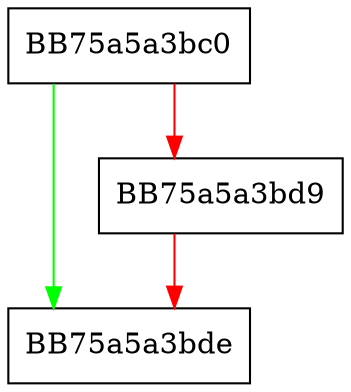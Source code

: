 digraph GetSize {
  node [shape="box"];
  graph [splines=ortho];
  BB75a5a3bc0 -> BB75a5a3bde [color="green"];
  BB75a5a3bc0 -> BB75a5a3bd9 [color="red"];
  BB75a5a3bd9 -> BB75a5a3bde [color="red"];
}